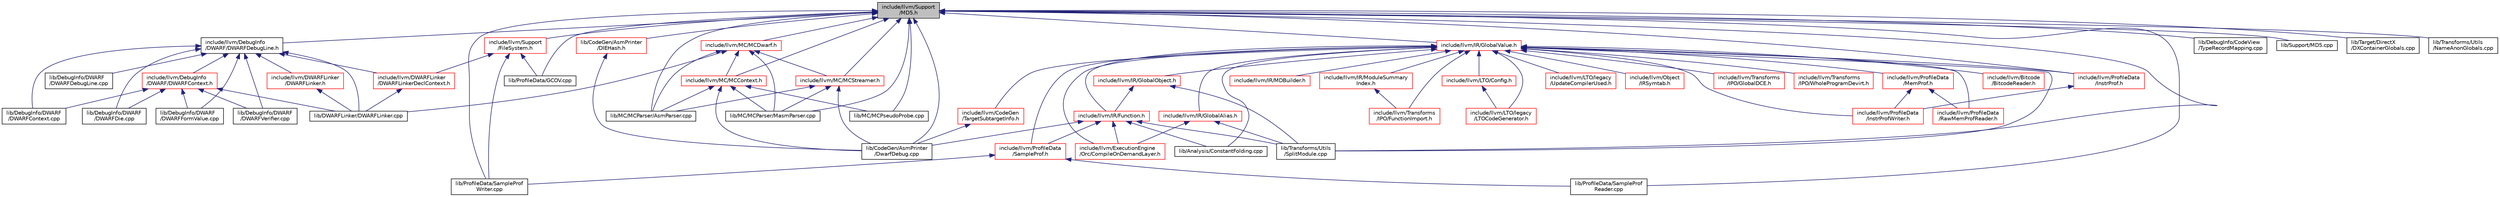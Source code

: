 digraph "include/llvm/Support/MD5.h"
{
 // LATEX_PDF_SIZE
  bgcolor="transparent";
  edge [fontname="Helvetica",fontsize="10",labelfontname="Helvetica",labelfontsize="10"];
  node [fontname="Helvetica",fontsize="10",shape=record];
  Node1 [label="include/llvm/Support\l/MD5.h",height=0.2,width=0.4,color="black", fillcolor="grey75", style="filled", fontcolor="black",tooltip=" "];
  Node1 -> Node2 [dir="back",color="midnightblue",fontsize="10",style="solid",fontname="Helvetica"];
  Node2 [label="include/llvm/DebugInfo\l/DWARF/DWARFDebugLine.h",height=0.2,width=0.4,color="black",URL="$DWARFDebugLine_8h.html",tooltip=" "];
  Node2 -> Node3 [dir="back",color="midnightblue",fontsize="10",style="solid",fontname="Helvetica"];
  Node3 [label="include/llvm/DebugInfo\l/DWARF/DWARFContext.h",height=0.2,width=0.4,color="red",URL="$DWARFContext_8h.html",tooltip=" "];
  Node3 -> Node9 [dir="back",color="midnightblue",fontsize="10",style="solid",fontname="Helvetica"];
  Node9 [label="lib/DebugInfo/DWARF\l/DWARFContext.cpp",height=0.2,width=0.4,color="black",URL="$DWARFContext_8cpp.html",tooltip=" "];
  Node3 -> Node15 [dir="back",color="midnightblue",fontsize="10",style="solid",fontname="Helvetica"];
  Node15 [label="lib/DebugInfo/DWARF\l/DWARFDie.cpp",height=0.2,width=0.4,color="black",URL="$DWARFDie_8cpp.html",tooltip=" "];
  Node3 -> Node16 [dir="back",color="midnightblue",fontsize="10",style="solid",fontname="Helvetica"];
  Node16 [label="lib/DebugInfo/DWARF\l/DWARFFormValue.cpp",height=0.2,width=0.4,color="black",URL="$DWARFFormValue_8cpp.html",tooltip=" "];
  Node3 -> Node19 [dir="back",color="midnightblue",fontsize="10",style="solid",fontname="Helvetica"];
  Node19 [label="lib/DebugInfo/DWARF\l/DWARFVerifier.cpp",height=0.2,width=0.4,color="black",URL="$DWARFVerifier_8cpp.html",tooltip=" "];
  Node3 -> Node24 [dir="back",color="midnightblue",fontsize="10",style="solid",fontname="Helvetica"];
  Node24 [label="lib/DWARFLinker/DWARFLinker.cpp",height=0.2,width=0.4,color="black",URL="$DWARFLinker_8cpp.html",tooltip=" "];
  Node2 -> Node32 [dir="back",color="midnightblue",fontsize="10",style="solid",fontname="Helvetica"];
  Node32 [label="include/llvm/DWARFLinker\l/DWARFLinker.h",height=0.2,width=0.4,color="red",URL="$DWARFLinker_8h.html",tooltip=" "];
  Node32 -> Node24 [dir="back",color="midnightblue",fontsize="10",style="solid",fontname="Helvetica"];
  Node2 -> Node34 [dir="back",color="midnightblue",fontsize="10",style="solid",fontname="Helvetica"];
  Node34 [label="include/llvm/DWARFLinker\l/DWARFLinkerDeclContext.h",height=0.2,width=0.4,color="red",URL="$DWARFLinkerDeclContext_8h.html",tooltip=" "];
  Node34 -> Node24 [dir="back",color="midnightblue",fontsize="10",style="solid",fontname="Helvetica"];
  Node2 -> Node9 [dir="back",color="midnightblue",fontsize="10",style="solid",fontname="Helvetica"];
  Node2 -> Node36 [dir="back",color="midnightblue",fontsize="10",style="solid",fontname="Helvetica"];
  Node36 [label="lib/DebugInfo/DWARF\l/DWARFDebugLine.cpp",height=0.2,width=0.4,color="black",URL="$DWARFDebugLine_8cpp.html",tooltip=" "];
  Node2 -> Node15 [dir="back",color="midnightblue",fontsize="10",style="solid",fontname="Helvetica"];
  Node2 -> Node16 [dir="back",color="midnightblue",fontsize="10",style="solid",fontname="Helvetica"];
  Node2 -> Node19 [dir="back",color="midnightblue",fontsize="10",style="solid",fontname="Helvetica"];
  Node2 -> Node24 [dir="back",color="midnightblue",fontsize="10",style="solid",fontname="Helvetica"];
  Node1 -> Node37 [dir="back",color="midnightblue",fontsize="10",style="solid",fontname="Helvetica"];
  Node37 [label="include/llvm/IR/GlobalValue.h",height=0.2,width=0.4,color="red",URL="$GlobalValue_8h.html",tooltip=" "];
  Node37 -> Node38 [dir="back",color="midnightblue",fontsize="10",style="solid",fontname="Helvetica"];
  Node38 [label="include/llvm/Bitcode\l/BitcodeReader.h",height=0.2,width=0.4,color="red",URL="$BitcodeReader_8h.html",tooltip=" "];
  Node37 -> Node71 [dir="back",color="midnightblue",fontsize="10",style="solid",fontname="Helvetica"];
  Node71 [label="include/llvm/CodeGen\l/TargetSubtargetInfo.h",height=0.2,width=0.4,color="red",URL="$TargetSubtargetInfo_8h.html",tooltip=" "];
  Node71 -> Node249 [dir="back",color="midnightblue",fontsize="10",style="solid",fontname="Helvetica"];
  Node249 [label="lib/CodeGen/AsmPrinter\l/DwarfDebug.cpp",height=0.2,width=0.4,color="black",URL="$DwarfDebug_8cpp.html",tooltip=" "];
  Node37 -> Node1110 [dir="back",color="midnightblue",fontsize="10",style="solid",fontname="Helvetica"];
  Node1110 [label="include/llvm/ExecutionEngine\l/Orc/CompileOnDemandLayer.h",height=0.2,width=0.4,color="red",URL="$CompileOnDemandLayer_8h.html",tooltip=" "];
  Node37 -> Node1115 [dir="back",color="midnightblue",fontsize="10",style="solid",fontname="Helvetica"];
  Node1115 [label="include/llvm/IR/Function.h",height=0.2,width=0.4,color="red",URL="$Function_8h.html",tooltip=" "];
  Node1115 -> Node1110 [dir="back",color="midnightblue",fontsize="10",style="solid",fontname="Helvetica"];
  Node1115 -> Node2325 [dir="back",color="midnightblue",fontsize="10",style="solid",fontname="Helvetica"];
  Node2325 [label="include/llvm/ProfileData\l/SampleProf.h",height=0.2,width=0.4,color="red",URL="$SampleProf_8h.html",tooltip=" "];
  Node2325 -> Node2321 [dir="back",color="midnightblue",fontsize="10",style="solid",fontname="Helvetica"];
  Node2321 [label="lib/ProfileData/SampleProf\lReader.cpp",height=0.2,width=0.4,color="black",URL="$SampleProfReader_8cpp.html",tooltip=" "];
  Node2325 -> Node2330 [dir="back",color="midnightblue",fontsize="10",style="solid",fontname="Helvetica"];
  Node2330 [label="lib/ProfileData/SampleProf\lWriter.cpp",height=0.2,width=0.4,color="black",URL="$SampleProfWriter_8cpp.html",tooltip=" "];
  Node1115 -> Node1551 [dir="back",color="midnightblue",fontsize="10",style="solid",fontname="Helvetica"];
  Node1551 [label="lib/Analysis/ConstantFolding.cpp",height=0.2,width=0.4,color="black",URL="$ConstantFolding_8cpp.html",tooltip=" "];
  Node1115 -> Node249 [dir="back",color="midnightblue",fontsize="10",style="solid",fontname="Helvetica"];
  Node1115 -> Node1986 [dir="back",color="midnightblue",fontsize="10",style="solid",fontname="Helvetica"];
  Node1986 [label="lib/Transforms/Utils\l/SplitModule.cpp",height=0.2,width=0.4,color="black",URL="$SplitModule_8cpp.html",tooltip=" "];
  Node37 -> Node2353 [dir="back",color="midnightblue",fontsize="10",style="solid",fontname="Helvetica"];
  Node2353 [label="include/llvm/IR/GlobalAlias.h",height=0.2,width=0.4,color="red",URL="$GlobalAlias_8h.html",tooltip=" "];
  Node2353 -> Node1110 [dir="back",color="midnightblue",fontsize="10",style="solid",fontname="Helvetica"];
  Node2353 -> Node1986 [dir="back",color="midnightblue",fontsize="10",style="solid",fontname="Helvetica"];
  Node37 -> Node2354 [dir="back",color="midnightblue",fontsize="10",style="solid",fontname="Helvetica"];
  Node2354 [label="include/llvm/IR/GlobalObject.h",height=0.2,width=0.4,color="red",URL="$GlobalObject_8h.html",tooltip=" "];
  Node2354 -> Node1115 [dir="back",color="midnightblue",fontsize="10",style="solid",fontname="Helvetica"];
  Node2354 -> Node1986 [dir="back",color="midnightblue",fontsize="10",style="solid",fontname="Helvetica"];
  Node37 -> Node2361 [dir="back",color="midnightblue",fontsize="10",style="solid",fontname="Helvetica"];
  Node2361 [label="include/llvm/IR/MDBuilder.h",height=0.2,width=0.4,color="red",URL="$MDBuilder_8h.html",tooltip=" "];
  Node37 -> Node1881 [dir="back",color="midnightblue",fontsize="10",style="solid",fontname="Helvetica"];
  Node1881 [label="include/llvm/IR/ModuleSummary\lIndex.h",height=0.2,width=0.4,color="red",URL="$ModuleSummaryIndex_8h.html",tooltip=" "];
  Node1881 -> Node1891 [dir="back",color="midnightblue",fontsize="10",style="solid",fontname="Helvetica"];
  Node1891 [label="include/llvm/Transforms\l/IPO/FunctionImport.h",height=0.2,width=0.4,color="red",URL="$FunctionImport_8h.html",tooltip=" "];
  Node37 -> Node1276 [dir="back",color="midnightblue",fontsize="10",style="solid",fontname="Helvetica"];
  Node1276 [label="include/llvm/LTO/Config.h",height=0.2,width=0.4,color="red",URL="$Config_8h.html",tooltip=" "];
  Node1276 -> Node45 [dir="back",color="midnightblue",fontsize="10",style="solid",fontname="Helvetica"];
  Node45 [label="include/llvm/LTO/legacy\l/LTOCodeGenerator.h",height=0.2,width=0.4,color="red",URL="$LTOCodeGenerator_8h.html",tooltip=" "];
  Node37 -> Node45 [dir="back",color="midnightblue",fontsize="10",style="solid",fontname="Helvetica"];
  Node37 -> Node2362 [dir="back",color="midnightblue",fontsize="10",style="solid",fontname="Helvetica"];
  Node2362 [label="include/llvm/LTO/legacy\l/UpdateCompilerUsed.h",height=0.2,width=0.4,color="red",URL="$UpdateCompilerUsed_8h.html",tooltip=" "];
  Node37 -> Node2363 [dir="back",color="midnightblue",fontsize="10",style="solid",fontname="Helvetica"];
  Node2363 [label="include/llvm/Object\l/IRSymtab.h",height=0.2,width=0.4,color="red",URL="$IRSymtab_8h.html",tooltip=" "];
  Node37 -> Node2364 [dir="back",color="midnightblue",fontsize="10",style="solid",fontname="Helvetica"];
  Node2364 [label="include/llvm/ProfileData\l/InstrProf.h",height=0.2,width=0.4,color="red",URL="$InstrProf_8h.html",tooltip=" "];
  Node2364 -> Node2376 [dir="back",color="midnightblue",fontsize="10",style="solid",fontname="Helvetica"];
  Node2376 [label="include/llvm/ProfileData\l/InstrProfWriter.h",height=0.2,width=0.4,color="red",URL="$InstrProfWriter_8h.html",tooltip=" "];
  Node37 -> Node2376 [dir="back",color="midnightblue",fontsize="10",style="solid",fontname="Helvetica"];
  Node37 -> Node2378 [dir="back",color="midnightblue",fontsize="10",style="solid",fontname="Helvetica"];
  Node2378 [label="include/llvm/ProfileData\l/MemProf.h",height=0.2,width=0.4,color="red",URL="$MemProf_8h.html",tooltip=" "];
  Node2378 -> Node2376 [dir="back",color="midnightblue",fontsize="10",style="solid",fontname="Helvetica"];
  Node2378 -> Node2375 [dir="back",color="midnightblue",fontsize="10",style="solid",fontname="Helvetica"];
  Node2375 [label="include/llvm/ProfileData\l/RawMemProfReader.h",height=0.2,width=0.4,color="red",URL="$RawMemProfReader_8h.html",tooltip=" "];
  Node37 -> Node2375 [dir="back",color="midnightblue",fontsize="10",style="solid",fontname="Helvetica"];
  Node37 -> Node2325 [dir="back",color="midnightblue",fontsize="10",style="solid",fontname="Helvetica"];
  Node37 -> Node1891 [dir="back",color="midnightblue",fontsize="10",style="solid",fontname="Helvetica"];
  Node37 -> Node2183 [dir="back",color="midnightblue",fontsize="10",style="solid",fontname="Helvetica"];
  Node2183 [label="include/llvm/Transforms\l/IPO/GlobalDCE.h",height=0.2,width=0.4,color="red",URL="$GlobalDCE_8h.html",tooltip=" "];
  Node37 -> Node2201 [dir="back",color="midnightblue",fontsize="10",style="solid",fontname="Helvetica"];
  Node2201 [label="include/llvm/Transforms\l/IPO/WholeProgramDevirt.h",height=0.2,width=0.4,color="red",URL="$WholeProgramDevirt_8h.html",tooltip=" "];
  Node37 -> Node1551 [dir="back",color="midnightblue",fontsize="10",style="solid",fontname="Helvetica"];
  Node37 -> Node1986 [dir="back",color="midnightblue",fontsize="10",style="solid",fontname="Helvetica"];
  Node1 -> Node2382 [dir="back",color="midnightblue",fontsize="10",style="solid",fontname="Helvetica"];
  Node2382 [label="include/llvm/MC/MCContext.h",height=0.2,width=0.4,color="red",URL="$MCContext_8h.html",tooltip=" "];
  Node2382 -> Node249 [dir="back",color="midnightblue",fontsize="10",style="solid",fontname="Helvetica"];
  Node2382 -> Node2408 [dir="back",color="midnightblue",fontsize="10",style="solid",fontname="Helvetica"];
  Node2408 [label="lib/MC/MCParser/AsmParser.cpp",height=0.2,width=0.4,color="black",URL="$AsmParser_8cpp.html",tooltip=" "];
  Node2382 -> Node2413 [dir="back",color="midnightblue",fontsize="10",style="solid",fontname="Helvetica"];
  Node2413 [label="lib/MC/MCParser/MasmParser.cpp",height=0.2,width=0.4,color="black",URL="$MasmParser_8cpp.html",tooltip=" "];
  Node2382 -> Node2417 [dir="back",color="midnightblue",fontsize="10",style="solid",fontname="Helvetica"];
  Node2417 [label="lib/MC/MCPseudoProbe.cpp",height=0.2,width=0.4,color="black",URL="$MCPseudoProbe_8cpp.html",tooltip=" "];
  Node1 -> Node2542 [dir="back",color="midnightblue",fontsize="10",style="solid",fontname="Helvetica"];
  Node2542 [label="include/llvm/MC/MCDwarf.h",height=0.2,width=0.4,color="red",URL="$MCDwarf_8h.html",tooltip=" "];
  Node2542 -> Node2382 [dir="back",color="midnightblue",fontsize="10",style="solid",fontname="Helvetica"];
  Node2542 -> Node2558 [dir="back",color="midnightblue",fontsize="10",style="solid",fontname="Helvetica"];
  Node2558 [label="include/llvm/MC/MCStreamer.h",height=0.2,width=0.4,color="red",URL="$MCStreamer_8h.html",tooltip=" "];
  Node2558 -> Node249 [dir="back",color="midnightblue",fontsize="10",style="solid",fontname="Helvetica"];
  Node2558 -> Node2408 [dir="back",color="midnightblue",fontsize="10",style="solid",fontname="Helvetica"];
  Node2558 -> Node2413 [dir="back",color="midnightblue",fontsize="10",style="solid",fontname="Helvetica"];
  Node2542 -> Node24 [dir="back",color="midnightblue",fontsize="10",style="solid",fontname="Helvetica"];
  Node2542 -> Node2408 [dir="back",color="midnightblue",fontsize="10",style="solid",fontname="Helvetica"];
  Node2542 -> Node2413 [dir="back",color="midnightblue",fontsize="10",style="solid",fontname="Helvetica"];
  Node1 -> Node2558 [dir="back",color="midnightblue",fontsize="10",style="solid",fontname="Helvetica"];
  Node1 -> Node2364 [dir="back",color="midnightblue",fontsize="10",style="solid",fontname="Helvetica"];
  Node1 -> Node2624 [dir="back",color="midnightblue",fontsize="10",style="solid",fontname="Helvetica"];
  Node2624 [label="include/llvm/Support\l/FileSystem.h",height=0.2,width=0.4,color="red",URL="$FileSystem_8h.html",tooltip=" "];
  Node2624 -> Node34 [dir="back",color="midnightblue",fontsize="10",style="solid",fontname="Helvetica"];
  Node2624 -> Node2687 [dir="back",color="midnightblue",fontsize="10",style="solid",fontname="Helvetica"];
  Node2687 [label="lib/ProfileData/GCOV.cpp",height=0.2,width=0.4,color="black",URL="$GCOV_8cpp.html",tooltip=" "];
  Node2624 -> Node2330 [dir="back",color="midnightblue",fontsize="10",style="solid",fontname="Helvetica"];
  Node1 -> Node2698 [dir="back",color="midnightblue",fontsize="10",style="solid",fontname="Helvetica"];
  Node2698 [label="lib/CodeGen/AsmPrinter\l/DIEHash.h",height=0.2,width=0.4,color="red",URL="$DIEHash_8h.html",tooltip=" "];
  Node2698 -> Node249 [dir="back",color="midnightblue",fontsize="10",style="solid",fontname="Helvetica"];
  Node1 -> Node249 [dir="back",color="midnightblue",fontsize="10",style="solid",fontname="Helvetica"];
  Node1 -> Node2699 [dir="back",color="midnightblue",fontsize="10",style="solid",fontname="Helvetica"];
  Node2699 [label="lib/DebugInfo/CodeView\l/TypeRecordMapping.cpp",height=0.2,width=0.4,color="black",URL="$TypeRecordMapping_8cpp.html",tooltip=" "];
  Node1 -> Node2408 [dir="back",color="midnightblue",fontsize="10",style="solid",fontname="Helvetica"];
  Node1 -> Node2413 [dir="back",color="midnightblue",fontsize="10",style="solid",fontname="Helvetica"];
  Node1 -> Node2417 [dir="back",color="midnightblue",fontsize="10",style="solid",fontname="Helvetica"];
  Node1 -> Node2687 [dir="back",color="midnightblue",fontsize="10",style="solid",fontname="Helvetica"];
  Node1 -> Node2321 [dir="back",color="midnightblue",fontsize="10",style="solid",fontname="Helvetica"];
  Node1 -> Node2330 [dir="back",color="midnightblue",fontsize="10",style="solid",fontname="Helvetica"];
  Node1 -> Node2700 [dir="back",color="midnightblue",fontsize="10",style="solid",fontname="Helvetica"];
  Node2700 [label="lib/Support/MD5.cpp",height=0.2,width=0.4,color="black",URL="$MD5_8cpp.html",tooltip=" "];
  Node1 -> Node2300 [dir="back",color="midnightblue",fontsize="10",style="solid",fontname="Helvetica"];
  Node2300 [label="lib/Target/DirectX\l/DXContainerGlobals.cpp",height=0.2,width=0.4,color="black",URL="$DXContainerGlobals_8cpp.html",tooltip=" "];
  Node1 -> Node2277 [dir="back",color="midnightblue",fontsize="10",style="solid",fontname="Helvetica"];
  Node2277 [label="lib/Transforms/Utils\l/NameAnonGlobals.cpp",height=0.2,width=0.4,color="black",URL="$NameAnonGlobals_8cpp.html",tooltip=" "];
  Node1 -> Node1986 [dir="back",color="midnightblue",fontsize="10",style="solid",fontname="Helvetica"];
}

